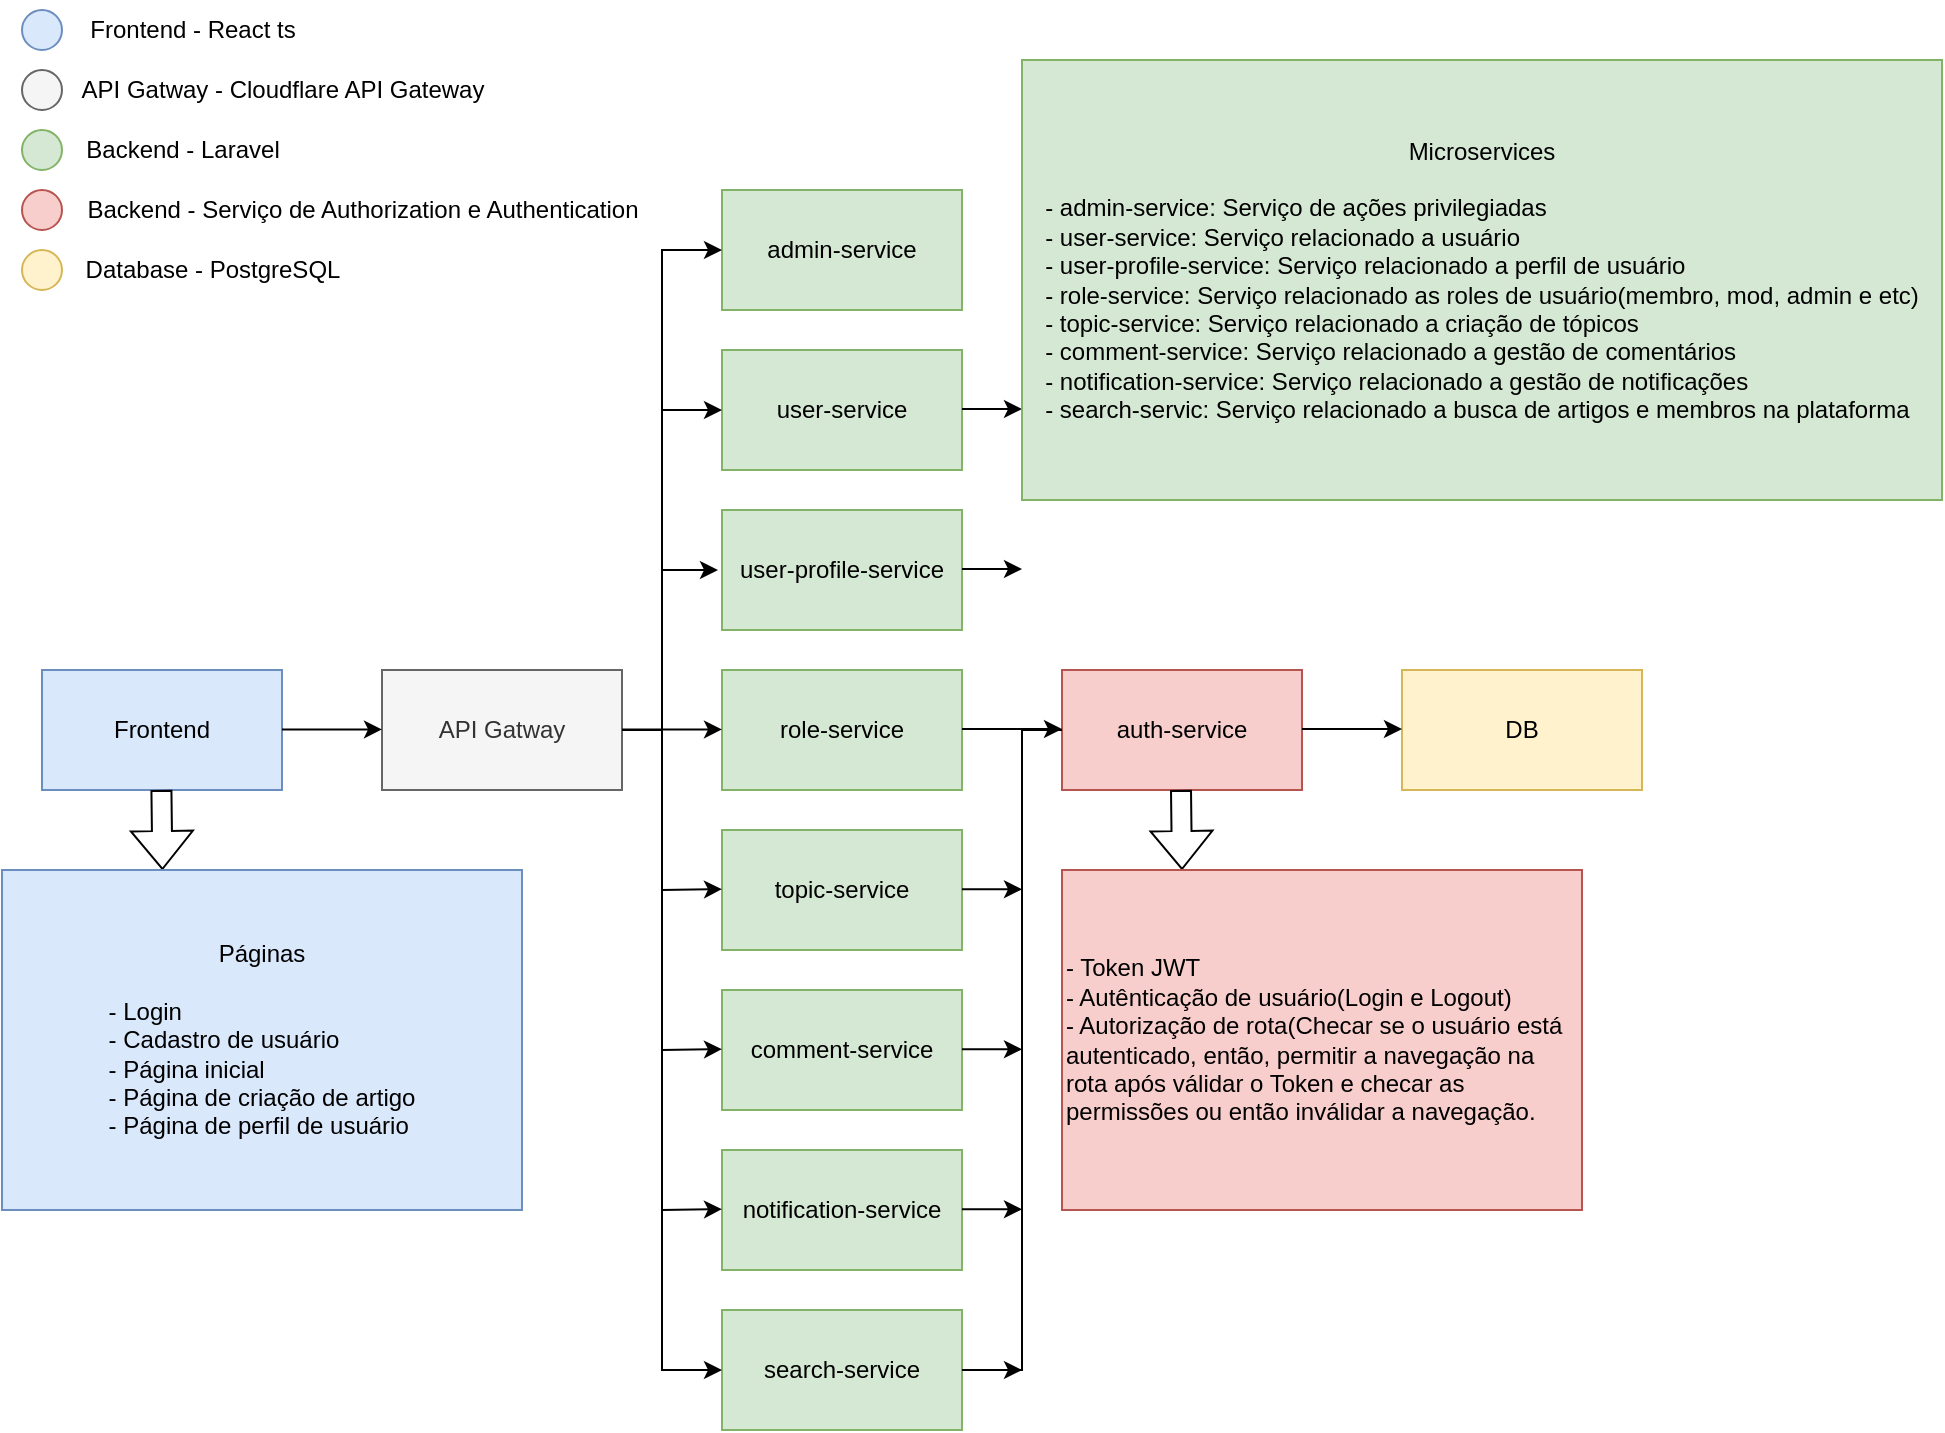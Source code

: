 <mxfile version="27.0.3">
  <diagram name="Página-1" id="_S1olrv1WyXe5O93p0MQ">
    <mxGraphModel dx="1426" dy="785" grid="1" gridSize="10" guides="1" tooltips="1" connect="1" arrows="1" fold="1" page="1" pageScale="1" pageWidth="827" pageHeight="1169" math="0" shadow="0">
      <root>
        <mxCell id="0" />
        <mxCell id="1" parent="0" />
        <mxCell id="tZy0hRPs5cQLzcROsrVT-1" value="Frontend" style="rounded=0;whiteSpace=wrap;html=1;fillColor=#dae8fc;strokeColor=#6c8ebf;" parent="1" vertex="1">
          <mxGeometry x="20" y="340" width="120" height="60" as="geometry" />
        </mxCell>
        <mxCell id="tZy0hRPs5cQLzcROsrVT-2" value="API Gatway" style="rounded=0;whiteSpace=wrap;html=1;fillColor=#f5f5f5;fontColor=#333333;strokeColor=#666666;" parent="1" vertex="1">
          <mxGeometry x="190" y="340" width="120" height="60" as="geometry" />
        </mxCell>
        <mxCell id="tZy0hRPs5cQLzcROsrVT-3" value="user-service" style="rounded=0;whiteSpace=wrap;html=1;fillColor=#d5e8d4;strokeColor=#82b366;" parent="1" vertex="1">
          <mxGeometry x="360" y="180" width="120" height="60" as="geometry" />
        </mxCell>
        <mxCell id="tZy0hRPs5cQLzcROsrVT-6" value="role-service" style="rounded=0;whiteSpace=wrap;html=1;fillColor=#d5e8d4;strokeColor=#82b366;" parent="1" vertex="1">
          <mxGeometry x="360" y="340" width="120" height="60" as="geometry" />
        </mxCell>
        <mxCell id="tZy0hRPs5cQLzcROsrVT-7" value="auth-service" style="rounded=0;whiteSpace=wrap;html=1;fillColor=#f8cecc;strokeColor=#b85450;" parent="1" vertex="1">
          <mxGeometry x="530" y="340" width="120" height="60" as="geometry" />
        </mxCell>
        <mxCell id="tZy0hRPs5cQLzcROsrVT-8" value="user-profile-service" style="rounded=0;whiteSpace=wrap;html=1;fillColor=#d5e8d4;strokeColor=#82b366;" parent="1" vertex="1">
          <mxGeometry x="360" y="260" width="120" height="60" as="geometry" />
        </mxCell>
        <mxCell id="tZy0hRPs5cQLzcROsrVT-9" value="topic-service" style="rounded=0;whiteSpace=wrap;html=1;fillColor=#d5e8d4;strokeColor=#82b366;" parent="1" vertex="1">
          <mxGeometry x="360" y="420" width="120" height="60" as="geometry" />
        </mxCell>
        <mxCell id="tZy0hRPs5cQLzcROsrVT-10" value="comment-service" style="rounded=0;whiteSpace=wrap;html=1;fillColor=#d5e8d4;strokeColor=#82b366;" parent="1" vertex="1">
          <mxGeometry x="360" y="500" width="120" height="60" as="geometry" />
        </mxCell>
        <mxCell id="tZy0hRPs5cQLzcROsrVT-11" value="notification-service" style="rounded=0;whiteSpace=wrap;html=1;fillColor=#d5e8d4;strokeColor=#82b366;" parent="1" vertex="1">
          <mxGeometry x="360" y="580" width="120" height="60" as="geometry" />
        </mxCell>
        <mxCell id="tZy0hRPs5cQLzcROsrVT-12" value="search-service" style="rounded=0;whiteSpace=wrap;html=1;fillColor=#d5e8d4;strokeColor=#82b366;" parent="1" vertex="1">
          <mxGeometry x="360" y="660" width="120" height="60" as="geometry" />
        </mxCell>
        <mxCell id="tZy0hRPs5cQLzcROsrVT-13" value="admin-service" style="rounded=0;whiteSpace=wrap;html=1;fillColor=#d5e8d4;strokeColor=#82b366;" parent="1" vertex="1">
          <mxGeometry x="360" y="100" width="120" height="60" as="geometry" />
        </mxCell>
        <mxCell id="tZy0hRPs5cQLzcROsrVT-14" value="DB" style="rounded=0;whiteSpace=wrap;html=1;fillColor=#fff2cc;strokeColor=#d6b656;" parent="1" vertex="1">
          <mxGeometry x="700" y="340" width="120" height="60" as="geometry" />
        </mxCell>
        <mxCell id="tZy0hRPs5cQLzcROsrVT-17" value="" style="endArrow=classic;html=1;rounded=0;" parent="1" edge="1">
          <mxGeometry width="50" height="50" relative="1" as="geometry">
            <mxPoint x="140" y="369.71" as="sourcePoint" />
            <mxPoint x="190" y="369.71" as="targetPoint" />
          </mxGeometry>
        </mxCell>
        <mxCell id="tZy0hRPs5cQLzcROsrVT-18" value="" style="endArrow=classic;html=1;rounded=0;" parent="1" edge="1">
          <mxGeometry width="50" height="50" relative="1" as="geometry">
            <mxPoint x="310" y="369.71" as="sourcePoint" />
            <mxPoint x="360" y="369.71" as="targetPoint" />
          </mxGeometry>
        </mxCell>
        <mxCell id="tZy0hRPs5cQLzcROsrVT-20" value="" style="endArrow=classic;html=1;rounded=0;" parent="1" edge="1">
          <mxGeometry width="50" height="50" relative="1" as="geometry">
            <mxPoint x="480" y="369.5" as="sourcePoint" />
            <mxPoint x="530" y="369.5" as="targetPoint" />
          </mxGeometry>
        </mxCell>
        <mxCell id="tZy0hRPs5cQLzcROsrVT-21" value="" style="endArrow=classic;html=1;rounded=0;" parent="1" edge="1">
          <mxGeometry width="50" height="50" relative="1" as="geometry">
            <mxPoint x="650" y="369.5" as="sourcePoint" />
            <mxPoint x="700" y="369.5" as="targetPoint" />
          </mxGeometry>
        </mxCell>
        <mxCell id="tZy0hRPs5cQLzcROsrVT-24" value="" style="endArrow=classic;html=1;rounded=0;entryX=0;entryY=0.5;entryDx=0;entryDy=0;" parent="1" target="tZy0hRPs5cQLzcROsrVT-13" edge="1">
          <mxGeometry width="50" height="50" relative="1" as="geometry">
            <mxPoint x="310" y="370" as="sourcePoint" />
            <mxPoint x="460" y="330" as="targetPoint" />
            <Array as="points">
              <mxPoint x="330" y="370" />
              <mxPoint x="330" y="130" />
              <mxPoint x="340" y="130" />
            </Array>
          </mxGeometry>
        </mxCell>
        <mxCell id="tZy0hRPs5cQLzcROsrVT-26" value="" style="endArrow=classic;html=1;rounded=0;entryX=0;entryY=0.5;entryDx=0;entryDy=0;" parent="1" edge="1" target="tZy0hRPs5cQLzcROsrVT-3">
          <mxGeometry width="50" height="50" relative="1" as="geometry">
            <mxPoint x="330" y="210" as="sourcePoint" />
            <mxPoint x="360" y="129.58" as="targetPoint" />
          </mxGeometry>
        </mxCell>
        <mxCell id="tZy0hRPs5cQLzcROsrVT-28" value="" style="endArrow=classic;html=1;rounded=0;" parent="1" edge="1">
          <mxGeometry width="50" height="50" relative="1" as="geometry">
            <mxPoint x="330" y="290" as="sourcePoint" />
            <mxPoint x="358" y="290" as="targetPoint" />
          </mxGeometry>
        </mxCell>
        <mxCell id="tZy0hRPs5cQLzcROsrVT-32" value="" style="endArrow=classic;html=1;rounded=0;" parent="1" edge="1">
          <mxGeometry width="50" height="50" relative="1" as="geometry">
            <mxPoint x="330" y="450" as="sourcePoint" />
            <mxPoint x="360" y="449.58" as="targetPoint" />
          </mxGeometry>
        </mxCell>
        <mxCell id="tZy0hRPs5cQLzcROsrVT-33" value="" style="endArrow=classic;html=1;rounded=0;" parent="1" edge="1">
          <mxGeometry width="50" height="50" relative="1" as="geometry">
            <mxPoint x="330" y="530" as="sourcePoint" />
            <mxPoint x="360" y="529.58" as="targetPoint" />
          </mxGeometry>
        </mxCell>
        <mxCell id="tZy0hRPs5cQLzcROsrVT-34" value="" style="endArrow=classic;html=1;rounded=0;" parent="1" edge="1">
          <mxGeometry width="50" height="50" relative="1" as="geometry">
            <mxPoint x="330" y="610" as="sourcePoint" />
            <mxPoint x="360" y="609.58" as="targetPoint" />
          </mxGeometry>
        </mxCell>
        <mxCell id="tZy0hRPs5cQLzcROsrVT-39" value="" style="endArrow=classic;html=1;rounded=0;entryX=0;entryY=0.5;entryDx=0;entryDy=0;" parent="1" target="tZy0hRPs5cQLzcROsrVT-12" edge="1">
          <mxGeometry width="50" height="50" relative="1" as="geometry">
            <mxPoint x="310" y="370" as="sourcePoint" />
            <mxPoint x="400" y="370" as="targetPoint" />
            <Array as="points">
              <mxPoint x="330" y="370" />
              <mxPoint x="330" y="390" />
              <mxPoint x="330" y="690" />
            </Array>
          </mxGeometry>
        </mxCell>
        <mxCell id="tZy0hRPs5cQLzcROsrVT-41" value="" style="endArrow=classic;html=1;rounded=0;" parent="1" edge="1">
          <mxGeometry width="50" height="50" relative="1" as="geometry">
            <mxPoint x="530" y="370" as="sourcePoint" />
            <mxPoint x="510" y="690" as="targetPoint" />
            <Array as="points">
              <mxPoint x="510" y="370" />
              <mxPoint x="510" y="390" />
              <mxPoint x="510" y="690" />
              <mxPoint x="480" y="690" />
            </Array>
          </mxGeometry>
        </mxCell>
        <mxCell id="tZy0hRPs5cQLzcROsrVT-42" value="" style="endArrow=classic;html=1;rounded=0;" parent="1" edge="1">
          <mxGeometry width="50" height="50" relative="1" as="geometry">
            <mxPoint x="480" y="609.66" as="sourcePoint" />
            <mxPoint x="510" y="609.66" as="targetPoint" />
          </mxGeometry>
        </mxCell>
        <mxCell id="tZy0hRPs5cQLzcROsrVT-46" value="" style="endArrow=classic;html=1;rounded=0;" parent="1" edge="1">
          <mxGeometry width="50" height="50" relative="1" as="geometry">
            <mxPoint x="480" y="529.66" as="sourcePoint" />
            <mxPoint x="510" y="529.66" as="targetPoint" />
          </mxGeometry>
        </mxCell>
        <mxCell id="tZy0hRPs5cQLzcROsrVT-47" value="" style="endArrow=classic;html=1;rounded=0;" parent="1" edge="1">
          <mxGeometry width="50" height="50" relative="1" as="geometry">
            <mxPoint x="480" y="449.66" as="sourcePoint" />
            <mxPoint x="510" y="449.66" as="targetPoint" />
          </mxGeometry>
        </mxCell>
        <mxCell id="tZy0hRPs5cQLzcROsrVT-49" value="" style="endArrow=classic;html=1;rounded=0;" parent="1" edge="1">
          <mxGeometry width="50" height="50" relative="1" as="geometry">
            <mxPoint x="480" y="289.5" as="sourcePoint" />
            <mxPoint x="510" y="289.5" as="targetPoint" />
          </mxGeometry>
        </mxCell>
        <mxCell id="tZy0hRPs5cQLzcROsrVT-50" value="" style="endArrow=classic;html=1;rounded=0;" parent="1" edge="1">
          <mxGeometry width="50" height="50" relative="1" as="geometry">
            <mxPoint x="480" y="209.5" as="sourcePoint" />
            <mxPoint x="510" y="209.5" as="targetPoint" />
          </mxGeometry>
        </mxCell>
        <mxCell id="tZy0hRPs5cQLzcROsrVT-51" value="" style="ellipse;whiteSpace=wrap;html=1;aspect=fixed;fillColor=#dae8fc;strokeColor=#6c8ebf;" parent="1" vertex="1">
          <mxGeometry x="10" y="10" width="20" height="20" as="geometry" />
        </mxCell>
        <mxCell id="tZy0hRPs5cQLzcROsrVT-54" value="" style="ellipse;whiteSpace=wrap;html=1;aspect=fixed;fillColor=#f5f5f5;strokeColor=#666666;fontColor=#333333;" parent="1" vertex="1">
          <mxGeometry x="10" y="40" width="20" height="20" as="geometry" />
        </mxCell>
        <mxCell id="tZy0hRPs5cQLzcROsrVT-55" value="" style="ellipse;whiteSpace=wrap;html=1;aspect=fixed;fillColor=#d5e8d4;strokeColor=#82b366;" parent="1" vertex="1">
          <mxGeometry x="10" y="70" width="20" height="20" as="geometry" />
        </mxCell>
        <mxCell id="tZy0hRPs5cQLzcROsrVT-56" value="" style="ellipse;whiteSpace=wrap;html=1;aspect=fixed;fillColor=#f8cecc;strokeColor=#b85450;" parent="1" vertex="1">
          <mxGeometry x="10" y="100" width="20" height="20" as="geometry" />
        </mxCell>
        <mxCell id="tZy0hRPs5cQLzcROsrVT-57" value="" style="ellipse;whiteSpace=wrap;html=1;aspect=fixed;fillColor=#fff2cc;strokeColor=#d6b656;" parent="1" vertex="1">
          <mxGeometry x="10" y="130" width="20" height="20" as="geometry" />
        </mxCell>
        <mxCell id="tZy0hRPs5cQLzcROsrVT-58" value="Frontend - React ts" style="text;html=1;align=center;verticalAlign=middle;resizable=0;points=[];autosize=1;strokeColor=none;fillColor=none;" parent="1" vertex="1">
          <mxGeometry x="30" y="5" width="130" height="30" as="geometry" />
        </mxCell>
        <mxCell id="tZy0hRPs5cQLzcROsrVT-59" value="API Gatway - Cloudflare API Gateway" style="text;html=1;align=center;verticalAlign=middle;resizable=0;points=[];autosize=1;strokeColor=none;fillColor=none;" parent="1" vertex="1">
          <mxGeometry x="30" y="35" width="220" height="30" as="geometry" />
        </mxCell>
        <mxCell id="tZy0hRPs5cQLzcROsrVT-60" value="Backend - Laravel" style="text;html=1;align=center;verticalAlign=middle;resizable=0;points=[];autosize=1;strokeColor=none;fillColor=none;" parent="1" vertex="1">
          <mxGeometry x="30" y="65" width="120" height="30" as="geometry" />
        </mxCell>
        <mxCell id="tZy0hRPs5cQLzcROsrVT-61" value="Backend - Serviço de Authorization e Authentication" style="text;html=1;align=center;verticalAlign=middle;resizable=0;points=[];autosize=1;strokeColor=none;fillColor=none;" parent="1" vertex="1">
          <mxGeometry x="30" y="95" width="300" height="30" as="geometry" />
        </mxCell>
        <mxCell id="tZy0hRPs5cQLzcROsrVT-62" value="Database - PostgreSQL" style="text;html=1;align=center;verticalAlign=middle;resizable=0;points=[];autosize=1;strokeColor=none;fillColor=none;" parent="1" vertex="1">
          <mxGeometry x="30" y="125" width="150" height="30" as="geometry" />
        </mxCell>
        <mxCell id="tZy0hRPs5cQLzcROsrVT-63" value="" style="shape=flexArrow;endArrow=classic;html=1;rounded=0;" parent="1" edge="1">
          <mxGeometry width="50" height="50" relative="1" as="geometry">
            <mxPoint x="589.5" y="400" as="sourcePoint" />
            <mxPoint x="590" y="440" as="targetPoint" />
          </mxGeometry>
        </mxCell>
        <mxCell id="tZy0hRPs5cQLzcROsrVT-64" value="- Token JWT&lt;div&gt;- Autênticação de usuário(Login e Logout)&lt;/div&gt;&lt;div&gt;- Autorização de rota(Checar se o usuário está autenticado, então, permitir a navegação na rota após válidar o Token e checar as permissões ou então inválidar a navegação.&lt;/div&gt;" style="rounded=0;whiteSpace=wrap;html=1;fillColor=#f8cecc;strokeColor=#b85450;align=left;" parent="1" vertex="1">
          <mxGeometry x="530" y="440" width="260" height="170" as="geometry" />
        </mxCell>
        <mxCell id="tZy0hRPs5cQLzcROsrVT-66" value="" style="shape=flexArrow;endArrow=classic;html=1;rounded=0;" parent="1" edge="1">
          <mxGeometry width="50" height="50" relative="1" as="geometry">
            <mxPoint x="79.71" y="400" as="sourcePoint" />
            <mxPoint x="80.21" y="440" as="targetPoint" />
          </mxGeometry>
        </mxCell>
        <mxCell id="tZy0hRPs5cQLzcROsrVT-67" value="&lt;div style=&quot;&quot;&gt;Páginas&lt;/div&gt;&lt;div style=&quot;&quot;&gt;&lt;br&gt;&lt;/div&gt;&lt;div style=&quot;text-align: left;&quot;&gt;- Login&lt;/div&gt;&lt;div style=&quot;text-align: left;&quot;&gt;- Cadastro de usuário&lt;/div&gt;&lt;div style=&quot;text-align: left;&quot;&gt;- Página inicial&lt;/div&gt;&lt;div style=&quot;text-align: left;&quot;&gt;- Página de criação de artigo&lt;/div&gt;&lt;div style=&quot;text-align: left;&quot;&gt;- Página de perfil de usuário&lt;/div&gt;" style="rounded=0;whiteSpace=wrap;html=1;fillColor=#dae8fc;strokeColor=#6c8ebf;align=center;" parent="1" vertex="1">
          <mxGeometry y="440" width="260" height="170" as="geometry" />
        </mxCell>
        <mxCell id="tZy0hRPs5cQLzcROsrVT-68" value="Microservices&lt;div&gt;&lt;br&gt;&lt;/div&gt;&lt;div style=&quot;text-align: left;&quot;&gt;- admin-service: Serviço de ações privilegiadas&lt;/div&gt;&lt;div style=&quot;text-align: left;&quot;&gt;- user-service: Serviço relacionado a usuário&lt;/div&gt;&lt;div style=&quot;text-align: left;&quot;&gt;- user-profile-service: Serviço relacionado a perfil de usuário&lt;/div&gt;&lt;div style=&quot;text-align: left;&quot;&gt;- role-service: Serviço relacionado as roles de usuário(membro, mod, admin e etc)&lt;/div&gt;&lt;div style=&quot;text-align: left;&quot;&gt;- topic-service: Serviço relacionado a criação de tópicos&lt;/div&gt;&lt;div style=&quot;text-align: left;&quot;&gt;- comment-service: Serviço relacionado a gestão de comentários&lt;/div&gt;&lt;div style=&quot;text-align: left;&quot;&gt;- notification-service: Serviço relacionado a gestão de notificações&lt;/div&gt;&lt;div style=&quot;text-align: left;&quot;&gt;- search-servic: Serviço relacionado a busca de artigos e membros na plataforma&lt;/div&gt;" style="rounded=0;whiteSpace=wrap;html=1;fillColor=#d5e8d4;strokeColor=#82b366;align=center;" parent="1" vertex="1">
          <mxGeometry x="510" y="35" width="460" height="220" as="geometry" />
        </mxCell>
      </root>
    </mxGraphModel>
  </diagram>
</mxfile>
